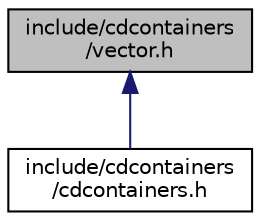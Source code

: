 digraph "include/cdcontainers/vector.h"
{
  edge [fontname="Helvetica",fontsize="10",labelfontname="Helvetica",labelfontsize="10"];
  node [fontname="Helvetica",fontsize="10",shape=record];
  Node1 [label="include/cdcontainers\l/vector.h",height=0.2,width=0.4,color="black", fillcolor="grey75", style="filled", fontcolor="black"];
  Node1 -> Node2 [dir="back",color="midnightblue",fontsize="10",style="solid",fontname="Helvetica"];
  Node2 [label="include/cdcontainers\l/cdcontainers.h",height=0.2,width=0.4,color="black", fillcolor="white", style="filled",URL="$cdcontainers_8h_source.html"];
}

